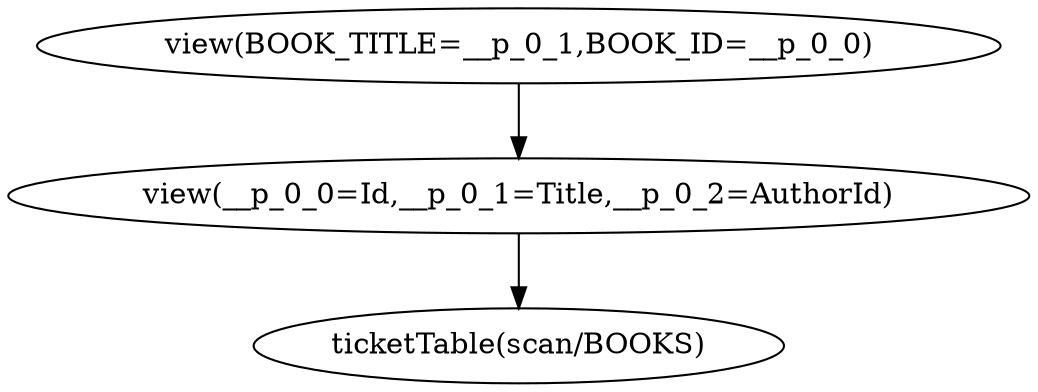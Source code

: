 digraph {
"op_0" ["label"="ticketTable(scan/BOOKS)"]
"op_1" ["label"="view(__p_0_0=Id,__p_0_1=Title,__p_0_2=AuthorId)"]
"op_2" ["label"="view(BOOK_TITLE=__p_0_1,BOOK_ID=__p_0_0)"]
"op_1" -> "op_0"
"op_2" -> "op_1"
}